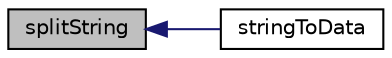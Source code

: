 digraph "splitString"
{
  edge [fontname="Helvetica",fontsize="10",labelfontname="Helvetica",labelfontsize="10"];
  node [fontname="Helvetica",fontsize="10",shape=record];
  rankdir="LR";
  Node9 [label="splitString",height=0.2,width=0.4,color="black", fillcolor="grey75", style="filled", fontcolor="black"];
  Node9 -> Node10 [dir="back",color="midnightblue",fontsize="10",style="solid",fontname="Helvetica"];
  Node10 [label="stringToData",height=0.2,width=0.4,color="black", fillcolor="white", style="filled",URL="$data_util_8h.html#a8fae270d43f81f88f9b44ba57f04899e",tooltip="converte string para data "];
}
